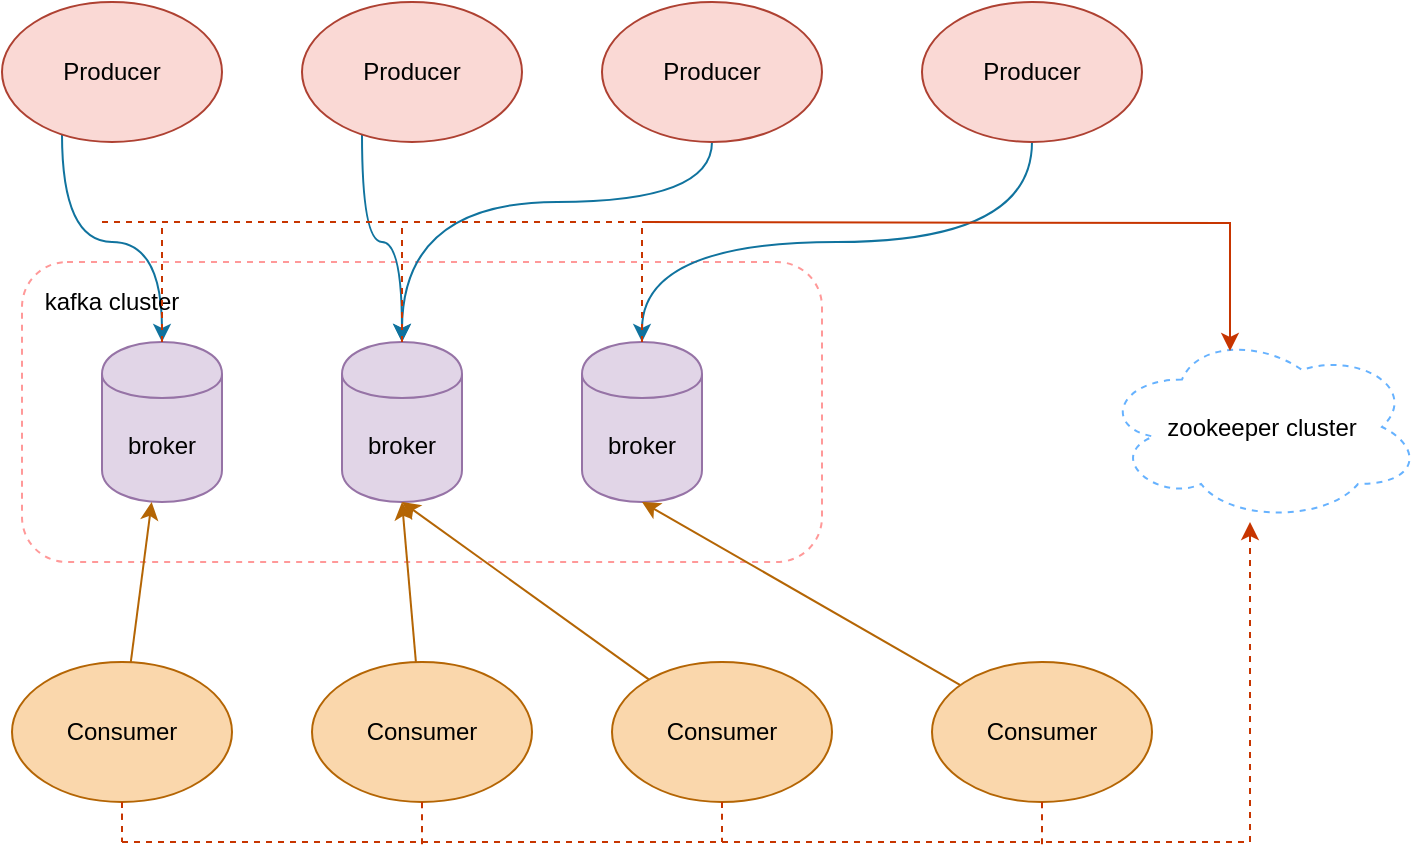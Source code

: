 <mxfile version="12.1.1" type="github" pages="1">
  <diagram id="bqVwlV5tYGbPtXh7TUeg" name="第 1 页">
    <mxGraphModel dx="723" dy="380" grid="1" gridSize="10" guides="1" tooltips="1" connect="1" arrows="1" fold="1" page="1" pageScale="1" pageWidth="827" pageHeight="1169" math="0" shadow="0">
      <root>
        <mxCell id="0"/>
        <mxCell id="1" parent="0"/>
        <mxCell id="P9iGZ4lJFcZkCUjxOeX2-14" value="" style="rounded=1;whiteSpace=wrap;html=1;dashed=1;strokeColor=#FF9999;" parent="1" vertex="1">
          <mxGeometry x="30" y="160" width="400" height="150" as="geometry"/>
        </mxCell>
        <mxCell id="P9iGZ4lJFcZkCUjxOeX2-24" style="edgeStyle=orthogonalEdgeStyle;rounded=0;orthogonalLoop=1;jettySize=auto;html=1;entryX=0.5;entryY=0;entryDx=0;entryDy=0;curved=1;fillColor=#b1ddf0;strokeColor=#10739e;" parent="1" source="P9iGZ4lJFcZkCUjxOeX2-2" target="P9iGZ4lJFcZkCUjxOeX2-13" edge="1">
          <mxGeometry relative="1" as="geometry">
            <Array as="points">
              <mxPoint x="50" y="150"/>
              <mxPoint x="100" y="150"/>
            </Array>
          </mxGeometry>
        </mxCell>
        <mxCell id="P9iGZ4lJFcZkCUjxOeX2-2" value="Producer" style="ellipse;whiteSpace=wrap;html=1;fillColor=#fad9d5;strokeColor=#ae4132;" parent="1" vertex="1">
          <mxGeometry x="20" y="30" width="110" height="70" as="geometry"/>
        </mxCell>
        <mxCell id="P9iGZ4lJFcZkCUjxOeX2-25" style="edgeStyle=orthogonalEdgeStyle;curved=1;rounded=0;orthogonalLoop=1;jettySize=auto;html=1;fillColor=#b1ddf0;strokeColor=#10739e;" parent="1" source="P9iGZ4lJFcZkCUjxOeX2-3" target="P9iGZ4lJFcZkCUjxOeX2-18" edge="1">
          <mxGeometry relative="1" as="geometry">
            <Array as="points">
              <mxPoint x="200" y="150"/>
              <mxPoint x="220" y="150"/>
            </Array>
          </mxGeometry>
        </mxCell>
        <mxCell id="P9iGZ4lJFcZkCUjxOeX2-3" value="Producer" style="ellipse;whiteSpace=wrap;html=1;fillColor=#fad9d5;strokeColor=#ae4132;" parent="1" vertex="1">
          <mxGeometry x="170" y="30" width="110" height="70" as="geometry"/>
        </mxCell>
        <mxCell id="P9iGZ4lJFcZkCUjxOeX2-26" style="edgeStyle=orthogonalEdgeStyle;curved=1;rounded=0;orthogonalLoop=1;jettySize=auto;html=1;fillColor=#b1ddf0;strokeColor=#10739e;" parent="1" source="P9iGZ4lJFcZkCUjxOeX2-4" target="P9iGZ4lJFcZkCUjxOeX2-18" edge="1">
          <mxGeometry relative="1" as="geometry">
            <Array as="points">
              <mxPoint x="375" y="130"/>
              <mxPoint x="220" y="130"/>
            </Array>
          </mxGeometry>
        </mxCell>
        <mxCell id="P9iGZ4lJFcZkCUjxOeX2-4" value="Producer" style="ellipse;whiteSpace=wrap;html=1;fillColor=#fad9d5;strokeColor=#ae4132;" parent="1" vertex="1">
          <mxGeometry x="320" y="30" width="110" height="70" as="geometry"/>
        </mxCell>
        <mxCell id="P9iGZ4lJFcZkCUjxOeX2-27" style="edgeStyle=orthogonalEdgeStyle;curved=1;rounded=0;orthogonalLoop=1;jettySize=auto;html=1;fillColor=#b1ddf0;strokeColor=#10739e;" parent="1" source="P9iGZ4lJFcZkCUjxOeX2-5" target="P9iGZ4lJFcZkCUjxOeX2-19" edge="1">
          <mxGeometry relative="1" as="geometry">
            <Array as="points">
              <mxPoint x="535" y="150"/>
              <mxPoint x="340" y="150"/>
            </Array>
          </mxGeometry>
        </mxCell>
        <mxCell id="P9iGZ4lJFcZkCUjxOeX2-5" value="Producer" style="ellipse;whiteSpace=wrap;html=1;fillColor=#fad9d5;strokeColor=#ae4132;" parent="1" vertex="1">
          <mxGeometry x="480" y="30" width="110" height="70" as="geometry"/>
        </mxCell>
        <mxCell id="P9iGZ4lJFcZkCUjxOeX2-13" value="broker" style="shape=cylinder;whiteSpace=wrap;html=1;boundedLbl=1;backgroundOutline=1;fillColor=#e1d5e7;strokeColor=#9673a6;" parent="1" vertex="1">
          <mxGeometry x="70" y="200" width="60" height="80" as="geometry"/>
        </mxCell>
        <mxCell id="P9iGZ4lJFcZkCUjxOeX2-15" value="kafka cluster" style="text;html=1;strokeColor=none;fillColor=none;align=center;verticalAlign=middle;whiteSpace=wrap;rounded=0;dashed=1;" parent="1" vertex="1">
          <mxGeometry x="40" y="170" width="70" height="20" as="geometry"/>
        </mxCell>
        <mxCell id="P9iGZ4lJFcZkCUjxOeX2-18" value="broker" style="shape=cylinder;whiteSpace=wrap;html=1;boundedLbl=1;backgroundOutline=1;fillColor=#e1d5e7;strokeColor=#9673a6;" parent="1" vertex="1">
          <mxGeometry x="190" y="200" width="60" height="80" as="geometry"/>
        </mxCell>
        <mxCell id="P9iGZ4lJFcZkCUjxOeX2-19" value="broker" style="shape=cylinder;whiteSpace=wrap;html=1;boundedLbl=1;backgroundOutline=1;fillColor=#e1d5e7;strokeColor=#9673a6;" parent="1" vertex="1">
          <mxGeometry x="310" y="200" width="60" height="80" as="geometry"/>
        </mxCell>
        <mxCell id="P9iGZ4lJFcZkCUjxOeX2-28" style="rounded=0;orthogonalLoop=1;jettySize=auto;html=1;fillColor=#fad7ac;strokeColor=#b46504;" parent="1" source="P9iGZ4lJFcZkCUjxOeX2-20" target="P9iGZ4lJFcZkCUjxOeX2-13" edge="1">
          <mxGeometry relative="1" as="geometry"/>
        </mxCell>
        <mxCell id="P9iGZ4lJFcZkCUjxOeX2-46" style="edgeStyle=orthogonalEdgeStyle;orthogonalLoop=1;jettySize=auto;html=1;dashed=1;fillColor=#fa6800;strokeColor=#C73500;curved=1;endArrow=none;endFill=0;" parent="1" source="P9iGZ4lJFcZkCUjxOeX2-20" edge="1">
          <mxGeometry relative="1" as="geometry">
            <mxPoint x="80" y="450" as="targetPoint"/>
          </mxGeometry>
        </mxCell>
        <mxCell id="P9iGZ4lJFcZkCUjxOeX2-20" value="Consumer" style="ellipse;whiteSpace=wrap;html=1;fillColor=#fad7ac;strokeColor=#b46504;" parent="1" vertex="1">
          <mxGeometry x="25" y="360" width="110" height="70" as="geometry"/>
        </mxCell>
        <mxCell id="P9iGZ4lJFcZkCUjxOeX2-29" style="edgeStyle=none;rounded=0;orthogonalLoop=1;jettySize=auto;html=1;entryX=0.5;entryY=1;entryDx=0;entryDy=0;fillColor=#fad7ac;strokeColor=#b46504;" parent="1" source="P9iGZ4lJFcZkCUjxOeX2-21" target="P9iGZ4lJFcZkCUjxOeX2-18" edge="1">
          <mxGeometry relative="1" as="geometry"/>
        </mxCell>
        <mxCell id="P9iGZ4lJFcZkCUjxOeX2-21" value="Consumer" style="ellipse;whiteSpace=wrap;html=1;fillColor=#fad7ac;strokeColor=#b46504;" parent="1" vertex="1">
          <mxGeometry x="175" y="360" width="110" height="70" as="geometry"/>
        </mxCell>
        <mxCell id="P9iGZ4lJFcZkCUjxOeX2-30" style="edgeStyle=none;rounded=0;orthogonalLoop=1;jettySize=auto;html=1;entryX=0.5;entryY=1;entryDx=0;entryDy=0;fillColor=#fad7ac;strokeColor=#b46504;" parent="1" source="P9iGZ4lJFcZkCUjxOeX2-22" target="P9iGZ4lJFcZkCUjxOeX2-18" edge="1">
          <mxGeometry relative="1" as="geometry"/>
        </mxCell>
        <mxCell id="P9iGZ4lJFcZkCUjxOeX2-22" value="Consumer" style="ellipse;whiteSpace=wrap;html=1;fillColor=#fad7ac;strokeColor=#b46504;" parent="1" vertex="1">
          <mxGeometry x="325" y="360" width="110" height="70" as="geometry"/>
        </mxCell>
        <mxCell id="P9iGZ4lJFcZkCUjxOeX2-31" style="edgeStyle=none;rounded=0;orthogonalLoop=1;jettySize=auto;html=1;entryX=0.5;entryY=1;entryDx=0;entryDy=0;fillColor=#fad7ac;strokeColor=#b46504;" parent="1" source="P9iGZ4lJFcZkCUjxOeX2-23" target="P9iGZ4lJFcZkCUjxOeX2-19" edge="1">
          <mxGeometry relative="1" as="geometry"/>
        </mxCell>
        <mxCell id="P9iGZ4lJFcZkCUjxOeX2-23" value="Consumer" style="ellipse;whiteSpace=wrap;html=1;fillColor=#fad7ac;strokeColor=#b46504;" parent="1" vertex="1">
          <mxGeometry x="485" y="360" width="110" height="70" as="geometry"/>
        </mxCell>
        <mxCell id="P9iGZ4lJFcZkCUjxOeX2-32" value="zookeeper cluster" style="ellipse;shape=cloud;whiteSpace=wrap;html=1;rounded=1;dashed=1;strokeColor=#66B2FF;" parent="1" vertex="1">
          <mxGeometry x="570" y="195" width="160" height="95" as="geometry"/>
        </mxCell>
        <mxCell id="P9iGZ4lJFcZkCUjxOeX2-34" value="" style="endArrow=classic;html=1;entryX=0.4;entryY=0.1;entryDx=0;entryDy=0;entryPerimeter=0;edgeStyle=orthogonalEdgeStyle;rounded=0;fillColor=#fa6800;strokeColor=#C73500;" parent="1" target="P9iGZ4lJFcZkCUjxOeX2-32" edge="1">
          <mxGeometry width="50" height="50" relative="1" as="geometry">
            <mxPoint x="340" y="140" as="sourcePoint"/>
            <mxPoint x="550" y="160" as="targetPoint"/>
          </mxGeometry>
        </mxCell>
        <mxCell id="P9iGZ4lJFcZkCUjxOeX2-43" value="" style="endArrow=classic;html=1;edgeStyle=orthogonalEdgeStyle;rounded=0;fillColor=#fa6800;strokeColor=#C73500;dashed=1;" parent="1" edge="1">
          <mxGeometry width="50" height="50" relative="1" as="geometry">
            <mxPoint x="80" y="450" as="sourcePoint"/>
            <mxPoint x="644" y="290" as="targetPoint"/>
            <Array as="points">
              <mxPoint x="90" y="450"/>
              <mxPoint x="644" y="450"/>
            </Array>
          </mxGeometry>
        </mxCell>
        <mxCell id="P9iGZ4lJFcZkCUjxOeX2-47" style="edgeStyle=orthogonalEdgeStyle;orthogonalLoop=1;jettySize=auto;html=1;dashed=1;fillColor=#fa6800;strokeColor=#C73500;curved=1;endArrow=none;endFill=0;" parent="1" source="P9iGZ4lJFcZkCUjxOeX2-20" edge="1">
          <mxGeometry relative="1" as="geometry">
            <mxPoint x="80" y="450" as="targetPoint"/>
            <mxPoint x="80" y="430" as="sourcePoint"/>
            <Array as="points">
              <mxPoint x="80" y="450"/>
            </Array>
          </mxGeometry>
        </mxCell>
        <mxCell id="P9iGZ4lJFcZkCUjxOeX2-48" style="edgeStyle=orthogonalEdgeStyle;orthogonalLoop=1;jettySize=auto;html=1;dashed=1;fillColor=#fa6800;strokeColor=#C73500;curved=1;endArrow=none;endFill=0;exitX=0.5;exitY=1;exitDx=0;exitDy=0;" parent="1" source="P9iGZ4lJFcZkCUjxOeX2-21" edge="1">
          <mxGeometry relative="1" as="geometry">
            <mxPoint x="230" y="450" as="targetPoint"/>
            <mxPoint x="90" y="440" as="sourcePoint"/>
            <Array as="points">
              <mxPoint x="230" y="460"/>
            </Array>
          </mxGeometry>
        </mxCell>
        <mxCell id="P9iGZ4lJFcZkCUjxOeX2-51" value="" style="endArrow=none;dashed=1;html=1;fillColor=#fa6800;strokeColor=#C73500;" parent="1" edge="1">
          <mxGeometry width="50" height="50" relative="1" as="geometry">
            <mxPoint x="70" y="140" as="sourcePoint"/>
            <mxPoint x="340" y="140" as="targetPoint"/>
          </mxGeometry>
        </mxCell>
        <mxCell id="P9iGZ4lJFcZkCUjxOeX2-52" style="edgeStyle=orthogonalEdgeStyle;orthogonalLoop=1;jettySize=auto;html=1;dashed=1;fillColor=#fa6800;strokeColor=#C73500;curved=1;endArrow=none;endFill=0;exitX=0.5;exitY=1;exitDx=0;exitDy=0;" parent="1" source="P9iGZ4lJFcZkCUjxOeX2-22" edge="1">
          <mxGeometry relative="1" as="geometry">
            <mxPoint x="380" y="450" as="targetPoint"/>
            <mxPoint x="240" y="440" as="sourcePoint"/>
            <Array as="points">
              <mxPoint x="380" y="450"/>
              <mxPoint x="380" y="450"/>
            </Array>
          </mxGeometry>
        </mxCell>
        <mxCell id="P9iGZ4lJFcZkCUjxOeX2-53" style="edgeStyle=orthogonalEdgeStyle;orthogonalLoop=1;jettySize=auto;html=1;dashed=1;fillColor=#fa6800;strokeColor=#C73500;curved=1;endArrow=none;endFill=0;exitX=0.5;exitY=1;exitDx=0;exitDy=0;" parent="1" source="P9iGZ4lJFcZkCUjxOeX2-23" edge="1">
          <mxGeometry relative="1" as="geometry">
            <mxPoint x="540" y="450" as="targetPoint"/>
            <mxPoint x="390" y="440" as="sourcePoint"/>
            <Array as="points">
              <mxPoint x="540" y="460"/>
            </Array>
          </mxGeometry>
        </mxCell>
        <mxCell id="P9iGZ4lJFcZkCUjxOeX2-54" style="orthogonalLoop=1;jettySize=auto;html=1;dashed=1;fillColor=#fa6800;strokeColor=#C73500;endArrow=none;endFill=0;exitX=0.5;exitY=0;exitDx=0;exitDy=0;" parent="1" source="P9iGZ4lJFcZkCUjxOeX2-19" edge="1">
          <mxGeometry relative="1" as="geometry">
            <mxPoint x="340" y="140" as="targetPoint"/>
            <mxPoint x="550" y="440" as="sourcePoint"/>
          </mxGeometry>
        </mxCell>
        <mxCell id="P9iGZ4lJFcZkCUjxOeX2-55" style="orthogonalLoop=1;jettySize=auto;html=1;dashed=1;fillColor=#fa6800;strokeColor=#C73500;endArrow=none;endFill=0;exitX=0.5;exitY=0;exitDx=0;exitDy=0;" parent="1" source="P9iGZ4lJFcZkCUjxOeX2-13" edge="1">
          <mxGeometry relative="1" as="geometry">
            <mxPoint x="100" y="140" as="targetPoint"/>
            <mxPoint x="350" y="210" as="sourcePoint"/>
          </mxGeometry>
        </mxCell>
        <mxCell id="P9iGZ4lJFcZkCUjxOeX2-56" style="orthogonalLoop=1;jettySize=auto;html=1;dashed=1;fillColor=#fa6800;strokeColor=#C73500;endArrow=none;endFill=0;exitX=0.5;exitY=0;exitDx=0;exitDy=0;" parent="1" source="P9iGZ4lJFcZkCUjxOeX2-18" edge="1">
          <mxGeometry relative="1" as="geometry">
            <mxPoint x="220" y="140" as="targetPoint"/>
            <mxPoint x="360" y="220" as="sourcePoint"/>
          </mxGeometry>
        </mxCell>
      </root>
    </mxGraphModel>
  </diagram>
</mxfile>
